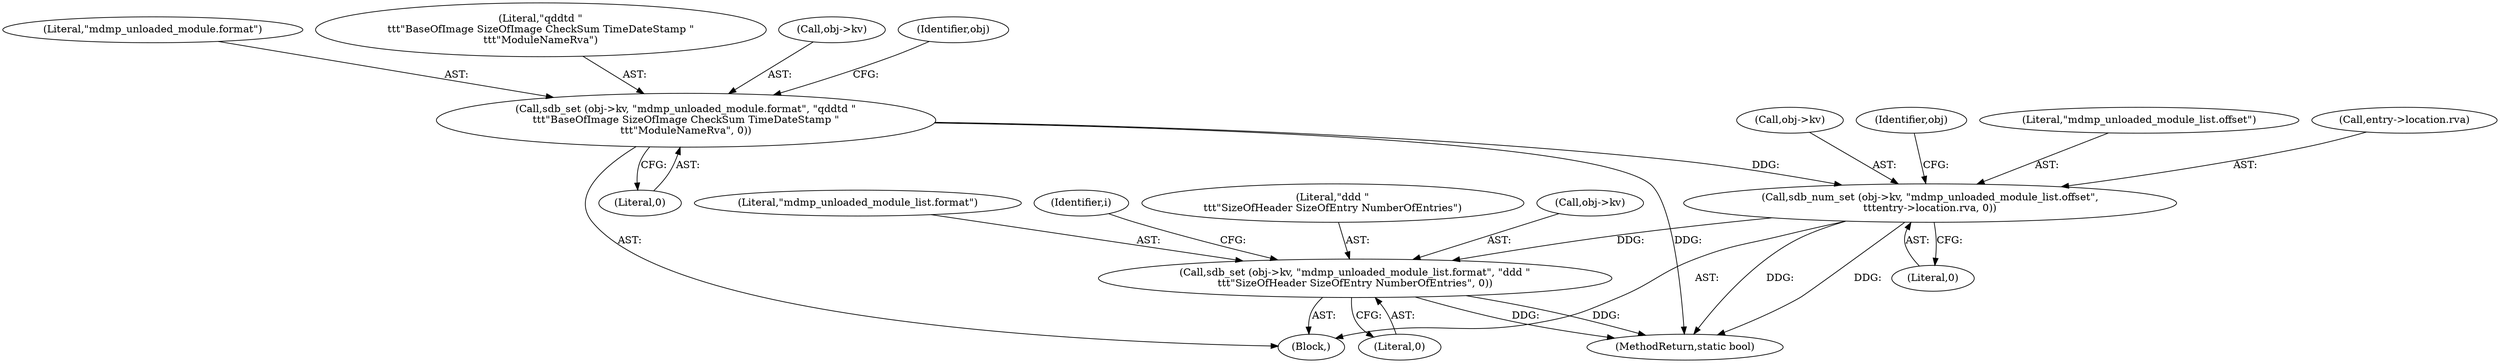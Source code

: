 digraph "0_radare2_40b021ba29c8f90ccf7c879fde2580bc73a17e8e_0@pointer" {
"1000809" [label="(Call,sdb_num_set (obj->kv, \"mdmp_unloaded_module_list.offset\",\n\t\t\tentry->location.rva, 0))"];
"1000802" [label="(Call,sdb_set (obj->kv, \"mdmp_unloaded_module.format\", \"qddtd \"\n\t\t\t\"BaseOfImage SizeOfImage CheckSum TimeDateStamp \"\n\t\t\t\"ModuleNameRva\", 0))"];
"1000820" [label="(Call,sdb_set (obj->kv, \"mdmp_unloaded_module_list.format\", \"ddd \"\n\t\t\t\"SizeOfHeader SizeOfEntry NumberOfEntries\", 0))"];
"1000814" [label="(Call,entry->location.rva)"];
"1000820" [label="(Call,sdb_set (obj->kv, \"mdmp_unloaded_module_list.format\", \"ddd \"\n\t\t\t\"SizeOfHeader SizeOfEntry NumberOfEntries\", 0))"];
"1000821" [label="(Call,obj->kv)"];
"1000806" [label="(Literal,\"mdmp_unloaded_module.format\")"];
"1001137" [label="(MethodReturn,static bool)"];
"1000807" [label="(Literal,\"qddtd \"\n\t\t\t\"BaseOfImage SizeOfImage CheckSum TimeDateStamp \"\n\t\t\t\"ModuleNameRva\")"];
"1000819" [label="(Literal,0)"];
"1000802" [label="(Call,sdb_set (obj->kv, \"mdmp_unloaded_module.format\", \"qddtd \"\n\t\t\t\"BaseOfImage SizeOfImage CheckSum TimeDateStamp \"\n\t\t\t\"ModuleNameRva\", 0))"];
"1000803" [label="(Call,obj->kv)"];
"1000811" [label="(Identifier,obj)"];
"1000824" [label="(Literal,\"mdmp_unloaded_module_list.format\")"];
"1000829" [label="(Identifier,i)"];
"1000825" [label="(Literal,\"ddd \"\n\t\t\t\"SizeOfHeader SizeOfEntry NumberOfEntries\")"];
"1000826" [label="(Literal,0)"];
"1000810" [label="(Call,obj->kv)"];
"1000822" [label="(Identifier,obj)"];
"1000813" [label="(Literal,\"mdmp_unloaded_module_list.offset\")"];
"1000166" [label="(Block,)"];
"1000808" [label="(Literal,0)"];
"1000809" [label="(Call,sdb_num_set (obj->kv, \"mdmp_unloaded_module_list.offset\",\n\t\t\tentry->location.rva, 0))"];
"1000809" -> "1000166"  [label="AST: "];
"1000809" -> "1000819"  [label="CFG: "];
"1000810" -> "1000809"  [label="AST: "];
"1000813" -> "1000809"  [label="AST: "];
"1000814" -> "1000809"  [label="AST: "];
"1000819" -> "1000809"  [label="AST: "];
"1000822" -> "1000809"  [label="CFG: "];
"1000809" -> "1001137"  [label="DDG: "];
"1000809" -> "1001137"  [label="DDG: "];
"1000802" -> "1000809"  [label="DDG: "];
"1000809" -> "1000820"  [label="DDG: "];
"1000802" -> "1000166"  [label="AST: "];
"1000802" -> "1000808"  [label="CFG: "];
"1000803" -> "1000802"  [label="AST: "];
"1000806" -> "1000802"  [label="AST: "];
"1000807" -> "1000802"  [label="AST: "];
"1000808" -> "1000802"  [label="AST: "];
"1000811" -> "1000802"  [label="CFG: "];
"1000802" -> "1001137"  [label="DDG: "];
"1000820" -> "1000166"  [label="AST: "];
"1000820" -> "1000826"  [label="CFG: "];
"1000821" -> "1000820"  [label="AST: "];
"1000824" -> "1000820"  [label="AST: "];
"1000825" -> "1000820"  [label="AST: "];
"1000826" -> "1000820"  [label="AST: "];
"1000829" -> "1000820"  [label="CFG: "];
"1000820" -> "1001137"  [label="DDG: "];
"1000820" -> "1001137"  [label="DDG: "];
}
